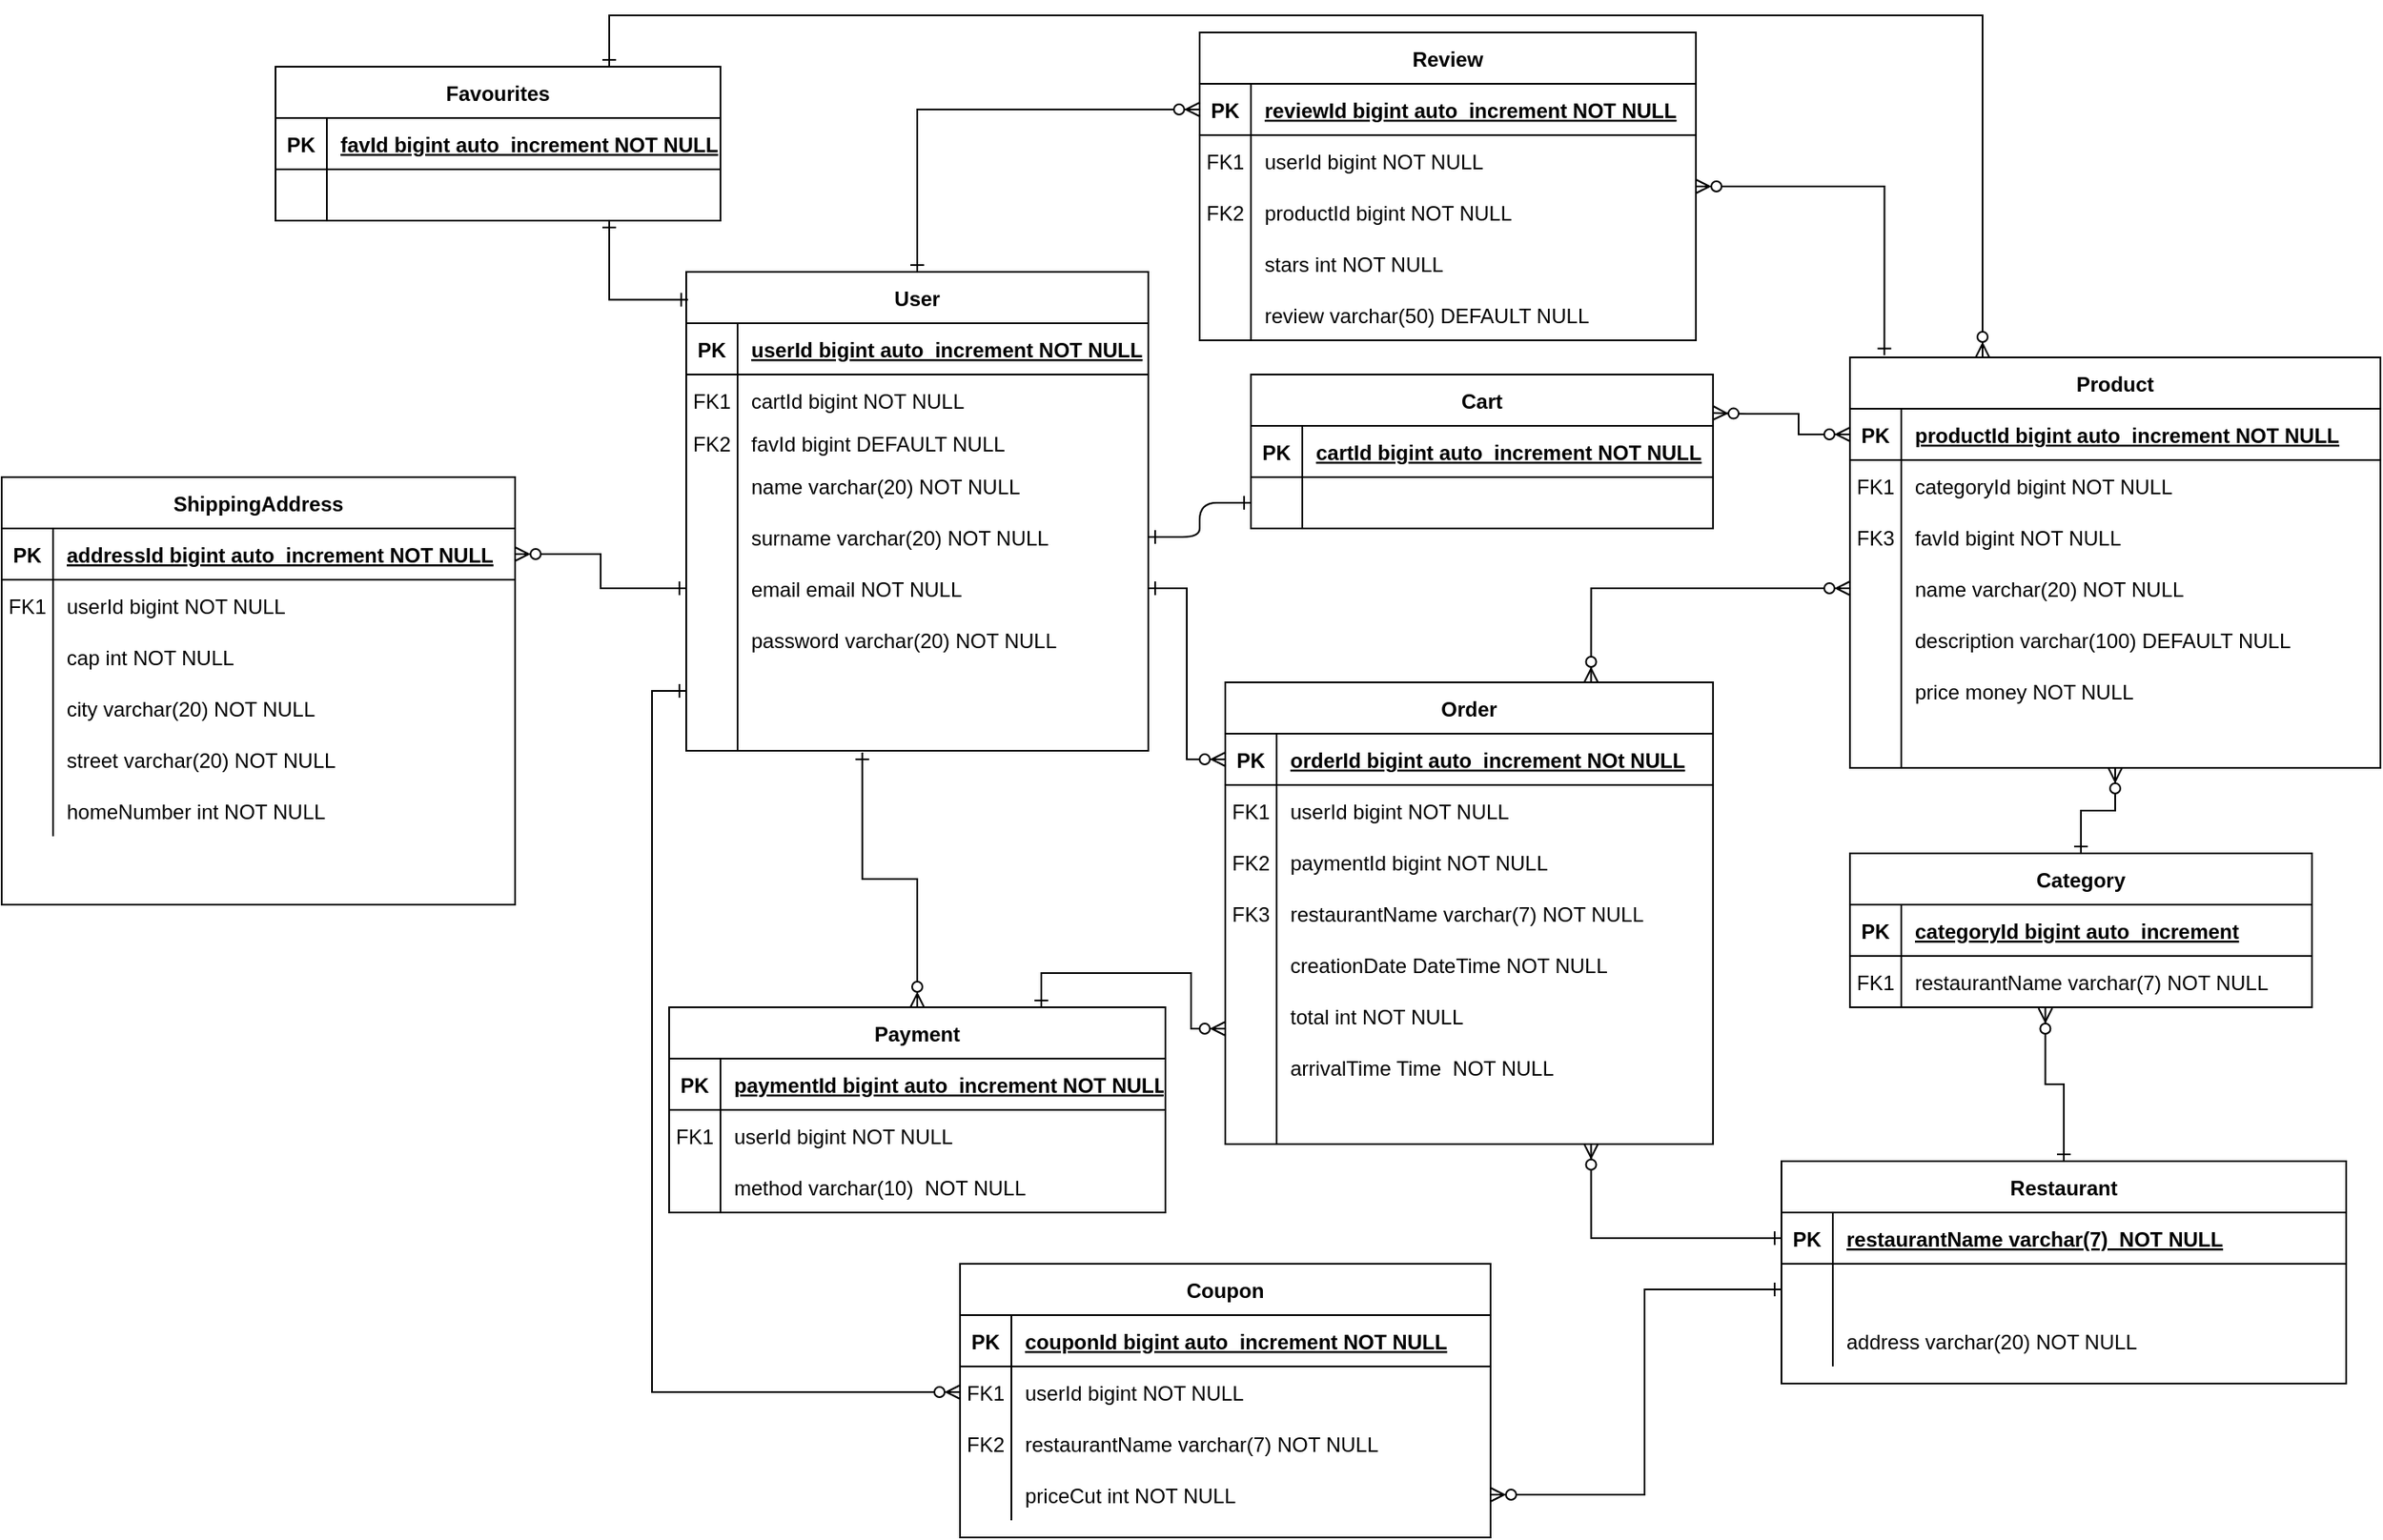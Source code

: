 <mxfile version="14.9.6" type="device"><diagram id="R2lEEEUBdFMjLlhIrx00" name="Page-1"><mxGraphModel dx="2272" dy="752" grid="1" gridSize="10" guides="1" tooltips="1" connect="1" arrows="1" fold="1" page="1" pageScale="1" pageWidth="850" pageHeight="1100" math="0" shadow="0" extFonts="Permanent Marker^https://fonts.googleapis.com/css?family=Permanent+Marker"><root><mxCell id="0"/><mxCell id="1" parent="0"/><mxCell id="C-vyLk0tnHw3VtMMgP7b-1" value="" style="edgeStyle=entityRelationEdgeStyle;endArrow=ERone;startArrow=ERone;endFill=0;startFill=0;entryX=1;entryY=0.5;entryDx=0;entryDy=0;exitX=0;exitY=0.5;exitDx=0;exitDy=0;" parent="1" source="C-vyLk0tnHw3VtMMgP7b-27" target="CeH41WI6BC9o4BVHSOyD-17" edge="1"><mxGeometry width="100" height="100" relative="1" as="geometry"><mxPoint x="340" y="720" as="sourcePoint"/><mxPoint x="440" y="620" as="targetPoint"/></mxGeometry></mxCell><mxCell id="C-vyLk0tnHw3VtMMgP7b-2" value="User" style="shape=table;startSize=30;container=1;collapsible=1;childLayout=tableLayout;fixedRows=1;rowLines=0;fontStyle=1;align=center;resizeLast=1;" parent="1" vertex="1"><mxGeometry x="110" y="260" width="270" height="280" as="geometry"/></mxCell><mxCell id="C-vyLk0tnHw3VtMMgP7b-3" value="" style="shape=partialRectangle;collapsible=0;dropTarget=0;pointerEvents=0;fillColor=none;points=[[0,0.5],[1,0.5]];portConstraint=eastwest;top=0;left=0;right=0;bottom=1;" parent="C-vyLk0tnHw3VtMMgP7b-2" vertex="1"><mxGeometry y="30" width="270" height="30" as="geometry"/></mxCell><mxCell id="C-vyLk0tnHw3VtMMgP7b-4" value="PK" style="shape=partialRectangle;overflow=hidden;connectable=0;fillColor=none;top=0;left=0;bottom=0;right=0;fontStyle=1;" parent="C-vyLk0tnHw3VtMMgP7b-3" vertex="1"><mxGeometry width="30" height="30" as="geometry"/></mxCell><mxCell id="C-vyLk0tnHw3VtMMgP7b-5" value="userId bigint auto_increment NOT NULL " style="shape=partialRectangle;overflow=hidden;connectable=0;fillColor=none;top=0;left=0;bottom=0;right=0;align=left;spacingLeft=6;fontStyle=5;" parent="C-vyLk0tnHw3VtMMgP7b-3" vertex="1"><mxGeometry x="30" width="240" height="30" as="geometry"/></mxCell><mxCell id="C-vyLk0tnHw3VtMMgP7b-9" value="" style="shape=partialRectangle;collapsible=0;dropTarget=0;pointerEvents=0;fillColor=none;points=[[0,0.5],[1,0.5]];portConstraint=eastwest;top=0;left=0;right=0;bottom=0;" parent="C-vyLk0tnHw3VtMMgP7b-2" vertex="1"><mxGeometry y="60" width="270" height="30" as="geometry"/></mxCell><mxCell id="C-vyLk0tnHw3VtMMgP7b-10" value="FK1" style="shape=partialRectangle;overflow=hidden;connectable=0;fillColor=none;top=0;left=0;bottom=0;right=0;" parent="C-vyLk0tnHw3VtMMgP7b-9" vertex="1"><mxGeometry width="30" height="30" as="geometry"/></mxCell><mxCell id="C-vyLk0tnHw3VtMMgP7b-11" value="cartId bigint NOT NULL" style="shape=partialRectangle;overflow=hidden;connectable=0;fillColor=none;top=0;left=0;bottom=0;right=0;align=left;spacingLeft=6;" parent="C-vyLk0tnHw3VtMMgP7b-9" vertex="1"><mxGeometry x="30" width="240" height="30" as="geometry"/></mxCell><mxCell id="CeH41WI6BC9o4BVHSOyD-11" value="" style="shape=partialRectangle;collapsible=0;dropTarget=0;pointerEvents=0;fillColor=none;points=[[0,0.5],[1,0.5]];portConstraint=eastwest;top=0;left=0;right=0;bottom=0;" parent="C-vyLk0tnHw3VtMMgP7b-2" vertex="1"><mxGeometry y="90" width="270" height="20" as="geometry"/></mxCell><mxCell id="CeH41WI6BC9o4BVHSOyD-12" value="FK2" style="shape=partialRectangle;overflow=hidden;connectable=0;fillColor=none;top=0;left=0;bottom=0;right=0;" parent="CeH41WI6BC9o4BVHSOyD-11" vertex="1"><mxGeometry width="30" height="20" as="geometry"/></mxCell><mxCell id="CeH41WI6BC9o4BVHSOyD-13" value="favId bigint DEFAULT NULL" style="shape=partialRectangle;overflow=hidden;connectable=0;fillColor=none;top=0;left=0;bottom=0;right=0;align=left;spacingLeft=6;" parent="CeH41WI6BC9o4BVHSOyD-11" vertex="1"><mxGeometry x="30" width="240" height="20" as="geometry"/></mxCell><mxCell id="CeH41WI6BC9o4BVHSOyD-14" value="" style="shape=partialRectangle;collapsible=0;dropTarget=0;pointerEvents=0;fillColor=none;points=[[0,0.5],[1,0.5]];portConstraint=eastwest;top=0;left=0;right=0;bottom=0;" parent="C-vyLk0tnHw3VtMMgP7b-2" vertex="1"><mxGeometry y="110" width="270" height="30" as="geometry"/></mxCell><mxCell id="CeH41WI6BC9o4BVHSOyD-15" value="" style="shape=partialRectangle;overflow=hidden;connectable=0;fillColor=none;top=0;left=0;bottom=0;right=0;" parent="CeH41WI6BC9o4BVHSOyD-14" vertex="1"><mxGeometry width="30" height="30" as="geometry"/></mxCell><mxCell id="CeH41WI6BC9o4BVHSOyD-16" value="name varchar(20) NOT NULL" style="shape=partialRectangle;overflow=hidden;connectable=0;fillColor=none;top=0;left=0;bottom=0;right=0;align=left;spacingLeft=6;" parent="CeH41WI6BC9o4BVHSOyD-14" vertex="1"><mxGeometry x="30" width="240" height="30" as="geometry"/></mxCell><mxCell id="CeH41WI6BC9o4BVHSOyD-17" value="" style="shape=partialRectangle;collapsible=0;dropTarget=0;pointerEvents=0;fillColor=none;points=[[0,0.5],[1,0.5]];portConstraint=eastwest;top=0;left=0;right=0;bottom=0;" parent="C-vyLk0tnHw3VtMMgP7b-2" vertex="1"><mxGeometry y="140" width="270" height="30" as="geometry"/></mxCell><mxCell id="CeH41WI6BC9o4BVHSOyD-18" value="" style="shape=partialRectangle;overflow=hidden;connectable=0;fillColor=none;top=0;left=0;bottom=0;right=0;" parent="CeH41WI6BC9o4BVHSOyD-17" vertex="1"><mxGeometry width="30" height="30" as="geometry"/></mxCell><mxCell id="CeH41WI6BC9o4BVHSOyD-19" value="surname varchar(20) NOT NULL" style="shape=partialRectangle;overflow=hidden;connectable=0;fillColor=none;top=0;left=0;bottom=0;right=0;align=left;spacingLeft=6;" parent="CeH41WI6BC9o4BVHSOyD-17" vertex="1"><mxGeometry x="30" width="240" height="30" as="geometry"/></mxCell><mxCell id="CeH41WI6BC9o4BVHSOyD-20" value="" style="shape=partialRectangle;collapsible=0;dropTarget=0;pointerEvents=0;fillColor=none;points=[[0,0.5],[1,0.5]];portConstraint=eastwest;top=0;left=0;right=0;bottom=0;" parent="C-vyLk0tnHw3VtMMgP7b-2" vertex="1"><mxGeometry y="170" width="270" height="30" as="geometry"/></mxCell><mxCell id="CeH41WI6BC9o4BVHSOyD-21" value="" style="shape=partialRectangle;overflow=hidden;connectable=0;fillColor=none;top=0;left=0;bottom=0;right=0;" parent="CeH41WI6BC9o4BVHSOyD-20" vertex="1"><mxGeometry width="30" height="30" as="geometry"/></mxCell><mxCell id="CeH41WI6BC9o4BVHSOyD-22" value="email email NOT NULL" style="shape=partialRectangle;overflow=hidden;connectable=0;fillColor=none;top=0;left=0;bottom=0;right=0;align=left;spacingLeft=6;" parent="CeH41WI6BC9o4BVHSOyD-20" vertex="1"><mxGeometry x="30" width="240" height="30" as="geometry"/></mxCell><mxCell id="CeH41WI6BC9o4BVHSOyD-23" value="" style="shape=partialRectangle;collapsible=0;dropTarget=0;pointerEvents=0;fillColor=none;points=[[0,0.5],[1,0.5]];portConstraint=eastwest;top=0;left=0;right=0;bottom=0;" parent="C-vyLk0tnHw3VtMMgP7b-2" vertex="1"><mxGeometry y="200" width="270" height="30" as="geometry"/></mxCell><mxCell id="CeH41WI6BC9o4BVHSOyD-24" value="" style="shape=partialRectangle;overflow=hidden;connectable=0;fillColor=none;top=0;left=0;bottom=0;right=0;" parent="CeH41WI6BC9o4BVHSOyD-23" vertex="1"><mxGeometry width="30" height="30" as="geometry"/></mxCell><mxCell id="CeH41WI6BC9o4BVHSOyD-25" value="password varchar(20) NOT NULL" style="shape=partialRectangle;overflow=hidden;connectable=0;fillColor=none;top=0;left=0;bottom=0;right=0;align=left;spacingLeft=6;" parent="CeH41WI6BC9o4BVHSOyD-23" vertex="1"><mxGeometry x="30" width="240" height="30" as="geometry"/></mxCell><mxCell id="C-vyLk0tnHw3VtMMgP7b-6" value="" style="shape=partialRectangle;collapsible=0;dropTarget=0;pointerEvents=0;fillColor=none;points=[[0,0.5],[1,0.5]];portConstraint=eastwest;top=0;left=0;right=0;bottom=0;" parent="C-vyLk0tnHw3VtMMgP7b-2" vertex="1"><mxGeometry y="230" width="270" height="30" as="geometry"/></mxCell><mxCell id="C-vyLk0tnHw3VtMMgP7b-7" value="" style="shape=partialRectangle;overflow=hidden;connectable=0;fillColor=none;top=0;left=0;bottom=0;right=0;" parent="C-vyLk0tnHw3VtMMgP7b-6" vertex="1"><mxGeometry width="30" height="30" as="geometry"/></mxCell><mxCell id="C-vyLk0tnHw3VtMMgP7b-8" value="" style="shape=partialRectangle;overflow=hidden;connectable=0;fillColor=none;top=0;left=0;bottom=0;right=0;align=left;spacingLeft=6;" parent="C-vyLk0tnHw3VtMMgP7b-6" vertex="1"><mxGeometry x="30" width="240" height="30" as="geometry"/></mxCell><mxCell id="CeH41WI6BC9o4BVHSOyD-8" value="" style="shape=partialRectangle;collapsible=0;dropTarget=0;pointerEvents=0;fillColor=none;points=[[0,0.5],[1,0.5]];portConstraint=eastwest;top=0;left=0;right=0;bottom=0;" parent="C-vyLk0tnHw3VtMMgP7b-2" vertex="1"><mxGeometry y="260" width="270" height="20" as="geometry"/></mxCell><mxCell id="CeH41WI6BC9o4BVHSOyD-9" value="" style="shape=partialRectangle;overflow=hidden;connectable=0;fillColor=none;top=0;left=0;bottom=0;right=0;" parent="CeH41WI6BC9o4BVHSOyD-8" vertex="1"><mxGeometry width="30" height="20" as="geometry"/></mxCell><mxCell id="CeH41WI6BC9o4BVHSOyD-10" value="" style="shape=partialRectangle;overflow=hidden;connectable=0;fillColor=none;top=0;left=0;bottom=0;right=0;align=left;spacingLeft=6;" parent="CeH41WI6BC9o4BVHSOyD-8" vertex="1"><mxGeometry x="30" width="240" height="20" as="geometry"/></mxCell><mxCell id="C-vyLk0tnHw3VtMMgP7b-23" value="Cart" style="shape=table;startSize=30;container=1;collapsible=1;childLayout=tableLayout;fixedRows=1;rowLines=0;fontStyle=1;align=center;resizeLast=1;" parent="1" vertex="1"><mxGeometry x="440" y="320" width="270" height="90" as="geometry"/></mxCell><mxCell id="C-vyLk0tnHw3VtMMgP7b-24" value="" style="shape=partialRectangle;collapsible=0;dropTarget=0;pointerEvents=0;fillColor=none;points=[[0,0.5],[1,0.5]];portConstraint=eastwest;top=0;left=0;right=0;bottom=1;" parent="C-vyLk0tnHw3VtMMgP7b-23" vertex="1"><mxGeometry y="30" width="270" height="30" as="geometry"/></mxCell><mxCell id="C-vyLk0tnHw3VtMMgP7b-25" value="PK" style="shape=partialRectangle;overflow=hidden;connectable=0;fillColor=none;top=0;left=0;bottom=0;right=0;fontStyle=1;" parent="C-vyLk0tnHw3VtMMgP7b-24" vertex="1"><mxGeometry width="30" height="30" as="geometry"/></mxCell><mxCell id="C-vyLk0tnHw3VtMMgP7b-26" value="cartId bigint auto_increment NOT NULL" style="shape=partialRectangle;overflow=hidden;connectable=0;fillColor=none;top=0;left=0;bottom=0;right=0;align=left;spacingLeft=6;fontStyle=5;" parent="C-vyLk0tnHw3VtMMgP7b-24" vertex="1"><mxGeometry x="30" width="240" height="30" as="geometry"/></mxCell><mxCell id="C-vyLk0tnHw3VtMMgP7b-27" value="" style="shape=partialRectangle;collapsible=0;dropTarget=0;pointerEvents=0;fillColor=none;points=[[0,0.5],[1,0.5]];portConstraint=eastwest;top=0;left=0;right=0;bottom=0;" parent="C-vyLk0tnHw3VtMMgP7b-23" vertex="1"><mxGeometry y="60" width="270" height="30" as="geometry"/></mxCell><mxCell id="C-vyLk0tnHw3VtMMgP7b-28" value="" style="shape=partialRectangle;overflow=hidden;connectable=0;fillColor=none;top=0;left=0;bottom=0;right=0;" parent="C-vyLk0tnHw3VtMMgP7b-27" vertex="1"><mxGeometry width="30" height="30" as="geometry"/></mxCell><mxCell id="C-vyLk0tnHw3VtMMgP7b-29" value="" style="shape=partialRectangle;overflow=hidden;connectable=0;fillColor=none;top=0;left=0;bottom=0;right=0;align=left;spacingLeft=6;" parent="C-vyLk0tnHw3VtMMgP7b-27" vertex="1"><mxGeometry x="30" width="240" height="30" as="geometry"/></mxCell><mxCell id="CeH41WI6BC9o4BVHSOyD-59" style="edgeStyle=orthogonalEdgeStyle;rounded=0;orthogonalLoop=1;jettySize=auto;html=1;exitX=0.5;exitY=0;exitDx=0;exitDy=0;startArrow=ERzeroToMany;startFill=1;endArrow=ERone;endFill=0;entryX=0.381;entryY=1.05;entryDx=0;entryDy=0;entryPerimeter=0;" parent="1" source="CeH41WI6BC9o4BVHSOyD-30" target="CeH41WI6BC9o4BVHSOyD-8" edge="1"><mxGeometry relative="1" as="geometry"><mxPoint x="220" y="560" as="targetPoint"/></mxGeometry></mxCell><mxCell id="CeH41WI6BC9o4BVHSOyD-30" value="Payment" style="shape=table;startSize=30;container=1;collapsible=1;childLayout=tableLayout;fixedRows=1;rowLines=0;fontStyle=1;align=center;resizeLast=1;" parent="1" vertex="1"><mxGeometry x="100" y="690" width="290" height="120" as="geometry"/></mxCell><mxCell id="CeH41WI6BC9o4BVHSOyD-31" value="" style="shape=partialRectangle;collapsible=0;dropTarget=0;pointerEvents=0;fillColor=none;top=0;left=0;bottom=1;right=0;points=[[0,0.5],[1,0.5]];portConstraint=eastwest;" parent="CeH41WI6BC9o4BVHSOyD-30" vertex="1"><mxGeometry y="30" width="290" height="30" as="geometry"/></mxCell><mxCell id="CeH41WI6BC9o4BVHSOyD-32" value="PK" style="shape=partialRectangle;connectable=0;fillColor=none;top=0;left=0;bottom=0;right=0;fontStyle=1;overflow=hidden;" parent="CeH41WI6BC9o4BVHSOyD-31" vertex="1"><mxGeometry width="30" height="30" as="geometry"/></mxCell><mxCell id="CeH41WI6BC9o4BVHSOyD-33" value="paymentId bigint auto_increment NOT NULL" style="shape=partialRectangle;connectable=0;fillColor=none;top=0;left=0;bottom=0;right=0;align=left;spacingLeft=6;fontStyle=5;overflow=hidden;" parent="CeH41WI6BC9o4BVHSOyD-31" vertex="1"><mxGeometry x="30" width="260" height="30" as="geometry"/></mxCell><mxCell id="w4jnXNcKCKi4b3w4N-5O-28" value="" style="shape=partialRectangle;collapsible=0;dropTarget=0;pointerEvents=0;fillColor=none;top=0;left=0;bottom=0;right=0;points=[[0,0.5],[1,0.5]];portConstraint=eastwest;" parent="CeH41WI6BC9o4BVHSOyD-30" vertex="1"><mxGeometry y="60" width="290" height="30" as="geometry"/></mxCell><mxCell id="w4jnXNcKCKi4b3w4N-5O-29" value="FK1" style="shape=partialRectangle;connectable=0;fillColor=none;top=0;left=0;bottom=0;right=0;editable=1;overflow=hidden;" parent="w4jnXNcKCKi4b3w4N-5O-28" vertex="1"><mxGeometry width="30" height="30" as="geometry"/></mxCell><mxCell id="w4jnXNcKCKi4b3w4N-5O-30" value="userId bigint NOT NULL" style="shape=partialRectangle;connectable=0;fillColor=none;top=0;left=0;bottom=0;right=0;align=left;spacingLeft=6;overflow=hidden;" parent="w4jnXNcKCKi4b3w4N-5O-28" vertex="1"><mxGeometry x="30" width="260" height="30" as="geometry"/></mxCell><mxCell id="CeH41WI6BC9o4BVHSOyD-34" value="" style="shape=partialRectangle;collapsible=0;dropTarget=0;pointerEvents=0;fillColor=none;top=0;left=0;bottom=0;right=0;points=[[0,0.5],[1,0.5]];portConstraint=eastwest;" parent="CeH41WI6BC9o4BVHSOyD-30" vertex="1"><mxGeometry y="90" width="290" height="30" as="geometry"/></mxCell><mxCell id="CeH41WI6BC9o4BVHSOyD-35" value="" style="shape=partialRectangle;connectable=0;fillColor=none;top=0;left=0;bottom=0;right=0;editable=1;overflow=hidden;" parent="CeH41WI6BC9o4BVHSOyD-34" vertex="1"><mxGeometry width="30" height="30" as="geometry"/></mxCell><mxCell id="CeH41WI6BC9o4BVHSOyD-36" value="method varchar(10)  NOT NULL" style="shape=partialRectangle;connectable=0;fillColor=none;top=0;left=0;bottom=0;right=0;align=left;spacingLeft=6;overflow=hidden;" parent="CeH41WI6BC9o4BVHSOyD-34" vertex="1"><mxGeometry x="30" width="260" height="30" as="geometry"/></mxCell><mxCell id="CeH41WI6BC9o4BVHSOyD-61" style="edgeStyle=orthogonalEdgeStyle;rounded=0;orthogonalLoop=1;jettySize=auto;html=1;exitX=0;exitY=0.75;exitDx=0;exitDy=0;entryX=0.75;entryY=0;entryDx=0;entryDy=0;startArrow=ERzeroToMany;startFill=1;endArrow=ERone;endFill=0;" parent="1" source="CeH41WI6BC9o4BVHSOyD-46" target="CeH41WI6BC9o4BVHSOyD-30" edge="1"><mxGeometry relative="1" as="geometry"/></mxCell><mxCell id="CeH41WI6BC9o4BVHSOyD-105" style="edgeStyle=orthogonalEdgeStyle;rounded=0;orthogonalLoop=1;jettySize=auto;html=1;exitX=0.75;exitY=1;exitDx=0;exitDy=0;entryX=0;entryY=0.5;entryDx=0;entryDy=0;startArrow=ERzeroToMany;startFill=1;endArrow=ERone;endFill=0;" parent="1" source="CeH41WI6BC9o4BVHSOyD-46" target="CeH41WI6BC9o4BVHSOyD-92" edge="1"><mxGeometry relative="1" as="geometry"><Array as="points"><mxPoint x="639" y="825"/></Array></mxGeometry></mxCell><mxCell id="CeH41WI6BC9o4BVHSOyD-46" value="Order" style="shape=table;startSize=30;container=1;collapsible=1;childLayout=tableLayout;fixedRows=1;rowLines=0;fontStyle=1;align=center;resizeLast=1;" parent="1" vertex="1"><mxGeometry x="425" y="500" width="285" height="270" as="geometry"/></mxCell><mxCell id="CeH41WI6BC9o4BVHSOyD-47" value="" style="shape=partialRectangle;collapsible=0;dropTarget=0;pointerEvents=0;fillColor=none;top=0;left=0;bottom=1;right=0;points=[[0,0.5],[1,0.5]];portConstraint=eastwest;" parent="CeH41WI6BC9o4BVHSOyD-46" vertex="1"><mxGeometry y="30" width="285" height="30" as="geometry"/></mxCell><mxCell id="CeH41WI6BC9o4BVHSOyD-48" value="PK" style="shape=partialRectangle;connectable=0;fillColor=none;top=0;left=0;bottom=0;right=0;fontStyle=1;overflow=hidden;" parent="CeH41WI6BC9o4BVHSOyD-47" vertex="1"><mxGeometry width="30" height="30" as="geometry"/></mxCell><mxCell id="CeH41WI6BC9o4BVHSOyD-49" value="orderId bigint auto_increment NOt NULL" style="shape=partialRectangle;connectable=0;fillColor=none;top=0;left=0;bottom=0;right=0;align=left;spacingLeft=6;fontStyle=5;overflow=hidden;" parent="CeH41WI6BC9o4BVHSOyD-47" vertex="1"><mxGeometry x="30" width="255" height="30" as="geometry"/></mxCell><mxCell id="CeH41WI6BC9o4BVHSOyD-50" value="" style="shape=partialRectangle;collapsible=0;dropTarget=0;pointerEvents=0;fillColor=none;top=0;left=0;bottom=0;right=0;points=[[0,0.5],[1,0.5]];portConstraint=eastwest;" parent="CeH41WI6BC9o4BVHSOyD-46" vertex="1"><mxGeometry y="60" width="285" height="30" as="geometry"/></mxCell><mxCell id="CeH41WI6BC9o4BVHSOyD-51" value="FK1" style="shape=partialRectangle;connectable=0;fillColor=none;top=0;left=0;bottom=0;right=0;editable=1;overflow=hidden;" parent="CeH41WI6BC9o4BVHSOyD-50" vertex="1"><mxGeometry width="30" height="30" as="geometry"/></mxCell><mxCell id="CeH41WI6BC9o4BVHSOyD-52" value="userId bigint NOT NULL" style="shape=partialRectangle;connectable=0;fillColor=none;top=0;left=0;bottom=0;right=0;align=left;spacingLeft=6;overflow=hidden;" parent="CeH41WI6BC9o4BVHSOyD-50" vertex="1"><mxGeometry x="30" width="255" height="30" as="geometry"/></mxCell><mxCell id="CeH41WI6BC9o4BVHSOyD-53" value="" style="shape=partialRectangle;collapsible=0;dropTarget=0;pointerEvents=0;fillColor=none;top=0;left=0;bottom=0;right=0;points=[[0,0.5],[1,0.5]];portConstraint=eastwest;" parent="CeH41WI6BC9o4BVHSOyD-46" vertex="1"><mxGeometry y="90" width="285" height="30" as="geometry"/></mxCell><mxCell id="CeH41WI6BC9o4BVHSOyD-54" value="FK2" style="shape=partialRectangle;connectable=0;fillColor=none;top=0;left=0;bottom=0;right=0;editable=1;overflow=hidden;" parent="CeH41WI6BC9o4BVHSOyD-53" vertex="1"><mxGeometry width="30" height="30" as="geometry"/></mxCell><mxCell id="CeH41WI6BC9o4BVHSOyD-55" value="paymentId bigint NOT NULL" style="shape=partialRectangle;connectable=0;fillColor=none;top=0;left=0;bottom=0;right=0;align=left;spacingLeft=6;overflow=hidden;" parent="CeH41WI6BC9o4BVHSOyD-53" vertex="1"><mxGeometry x="30" width="255" height="30" as="geometry"/></mxCell><mxCell id="CeH41WI6BC9o4BVHSOyD-56" value="" style="shape=partialRectangle;collapsible=0;dropTarget=0;pointerEvents=0;fillColor=none;top=0;left=0;bottom=0;right=0;points=[[0,0.5],[1,0.5]];portConstraint=eastwest;" parent="CeH41WI6BC9o4BVHSOyD-46" vertex="1"><mxGeometry y="120" width="285" height="30" as="geometry"/></mxCell><mxCell id="CeH41WI6BC9o4BVHSOyD-57" value="FK3" style="shape=partialRectangle;connectable=0;fillColor=none;top=0;left=0;bottom=0;right=0;editable=1;overflow=hidden;" parent="CeH41WI6BC9o4BVHSOyD-56" vertex="1"><mxGeometry width="30" height="30" as="geometry"/></mxCell><mxCell id="CeH41WI6BC9o4BVHSOyD-58" value="restaurantName varchar(7) NOT NULL" style="shape=partialRectangle;connectable=0;fillColor=none;top=0;left=0;bottom=0;right=0;align=left;spacingLeft=6;overflow=hidden;" parent="CeH41WI6BC9o4BVHSOyD-56" vertex="1"><mxGeometry x="30" width="255" height="30" as="geometry"/></mxCell><mxCell id="CeH41WI6BC9o4BVHSOyD-183" value="" style="shape=partialRectangle;collapsible=0;dropTarget=0;pointerEvents=0;fillColor=none;top=0;left=0;bottom=0;right=0;points=[[0,0.5],[1,0.5]];portConstraint=eastwest;" parent="CeH41WI6BC9o4BVHSOyD-46" vertex="1"><mxGeometry y="150" width="285" height="30" as="geometry"/></mxCell><mxCell id="CeH41WI6BC9o4BVHSOyD-184" value="" style="shape=partialRectangle;connectable=0;fillColor=none;top=0;left=0;bottom=0;right=0;editable=1;overflow=hidden;" parent="CeH41WI6BC9o4BVHSOyD-183" vertex="1"><mxGeometry width="30" height="30" as="geometry"/></mxCell><mxCell id="CeH41WI6BC9o4BVHSOyD-185" value="creationDate DateTime NOT NULL" style="shape=partialRectangle;connectable=0;fillColor=none;top=0;left=0;bottom=0;right=0;align=left;spacingLeft=6;overflow=hidden;" parent="CeH41WI6BC9o4BVHSOyD-183" vertex="1"><mxGeometry x="30" width="255" height="30" as="geometry"/></mxCell><mxCell id="CeH41WI6BC9o4BVHSOyD-186" value="" style="shape=partialRectangle;collapsible=0;dropTarget=0;pointerEvents=0;fillColor=none;top=0;left=0;bottom=0;right=0;points=[[0,0.5],[1,0.5]];portConstraint=eastwest;" parent="CeH41WI6BC9o4BVHSOyD-46" vertex="1"><mxGeometry y="180" width="285" height="30" as="geometry"/></mxCell><mxCell id="CeH41WI6BC9o4BVHSOyD-187" value="" style="shape=partialRectangle;connectable=0;fillColor=none;top=0;left=0;bottom=0;right=0;editable=1;overflow=hidden;" parent="CeH41WI6BC9o4BVHSOyD-186" vertex="1"><mxGeometry width="30" height="30" as="geometry"/></mxCell><mxCell id="CeH41WI6BC9o4BVHSOyD-188" value="total int NOT NULL" style="shape=partialRectangle;connectable=0;fillColor=none;top=0;left=0;bottom=0;right=0;align=left;spacingLeft=6;overflow=hidden;" parent="CeH41WI6BC9o4BVHSOyD-186" vertex="1"><mxGeometry x="30" width="255" height="30" as="geometry"/></mxCell><mxCell id="CeH41WI6BC9o4BVHSOyD-189" value="" style="shape=partialRectangle;collapsible=0;dropTarget=0;pointerEvents=0;fillColor=none;top=0;left=0;bottom=0;right=0;points=[[0,0.5],[1,0.5]];portConstraint=eastwest;" parent="CeH41WI6BC9o4BVHSOyD-46" vertex="1"><mxGeometry y="210" width="285" height="30" as="geometry"/></mxCell><mxCell id="CeH41WI6BC9o4BVHSOyD-190" value="" style="shape=partialRectangle;connectable=0;fillColor=none;top=0;left=0;bottom=0;right=0;editable=1;overflow=hidden;" parent="CeH41WI6BC9o4BVHSOyD-189" vertex="1"><mxGeometry width="30" height="30" as="geometry"/></mxCell><mxCell id="CeH41WI6BC9o4BVHSOyD-191" value="arrivalTime Time  NOT NULL" style="shape=partialRectangle;connectable=0;fillColor=none;top=0;left=0;bottom=0;right=0;align=left;spacingLeft=6;overflow=hidden;" parent="CeH41WI6BC9o4BVHSOyD-189" vertex="1"><mxGeometry x="30" width="255" height="30" as="geometry"/></mxCell><mxCell id="CeH41WI6BC9o4BVHSOyD-192" value="" style="shape=partialRectangle;collapsible=0;dropTarget=0;pointerEvents=0;fillColor=none;top=0;left=0;bottom=0;right=0;points=[[0,0.5],[1,0.5]];portConstraint=eastwest;" parent="CeH41WI6BC9o4BVHSOyD-46" vertex="1"><mxGeometry y="240" width="285" height="30" as="geometry"/></mxCell><mxCell id="CeH41WI6BC9o4BVHSOyD-193" value="" style="shape=partialRectangle;connectable=0;fillColor=none;top=0;left=0;bottom=0;right=0;editable=1;overflow=hidden;" parent="CeH41WI6BC9o4BVHSOyD-192" vertex="1"><mxGeometry width="30" height="30" as="geometry"/></mxCell><mxCell id="CeH41WI6BC9o4BVHSOyD-194" value="" style="shape=partialRectangle;connectable=0;fillColor=none;top=0;left=0;bottom=0;right=0;align=left;spacingLeft=6;overflow=hidden;" parent="CeH41WI6BC9o4BVHSOyD-192" vertex="1"><mxGeometry x="30" width="255" height="30" as="geometry"/></mxCell><mxCell id="CeH41WI6BC9o4BVHSOyD-60" style="edgeStyle=orthogonalEdgeStyle;rounded=0;orthogonalLoop=1;jettySize=auto;html=1;exitX=0;exitY=0.5;exitDx=0;exitDy=0;entryX=1;entryY=0.5;entryDx=0;entryDy=0;startArrow=ERzeroToMany;startFill=1;endArrow=ERone;endFill=0;" parent="1" source="CeH41WI6BC9o4BVHSOyD-47" target="CeH41WI6BC9o4BVHSOyD-20" edge="1"><mxGeometry relative="1" as="geometry"/></mxCell><mxCell id="CeH41WI6BC9o4BVHSOyD-90" style="edgeStyle=orthogonalEdgeStyle;rounded=0;orthogonalLoop=1;jettySize=auto;html=1;exitX=0.5;exitY=1;exitDx=0;exitDy=0;entryX=0.5;entryY=0;entryDx=0;entryDy=0;startArrow=ERzeroToMany;startFill=1;endArrow=ERone;endFill=0;" parent="1" source="CeH41WI6BC9o4BVHSOyD-62" target="CeH41WI6BC9o4BVHSOyD-77" edge="1"><mxGeometry relative="1" as="geometry"/></mxCell><mxCell id="CeH41WI6BC9o4BVHSOyD-62" value="Product" style="shape=table;startSize=30;container=1;collapsible=1;childLayout=tableLayout;fixedRows=1;rowLines=0;fontStyle=1;align=center;resizeLast=1;" parent="1" vertex="1"><mxGeometry x="790" y="310" width="310" height="240" as="geometry"/></mxCell><mxCell id="CeH41WI6BC9o4BVHSOyD-63" value="" style="shape=partialRectangle;collapsible=0;dropTarget=0;pointerEvents=0;fillColor=none;top=0;left=0;bottom=1;right=0;points=[[0,0.5],[1,0.5]];portConstraint=eastwest;" parent="CeH41WI6BC9o4BVHSOyD-62" vertex="1"><mxGeometry y="30" width="310" height="30" as="geometry"/></mxCell><mxCell id="CeH41WI6BC9o4BVHSOyD-64" value="PK" style="shape=partialRectangle;connectable=0;fillColor=none;top=0;left=0;bottom=0;right=0;fontStyle=1;overflow=hidden;" parent="CeH41WI6BC9o4BVHSOyD-63" vertex="1"><mxGeometry width="30" height="30" as="geometry"/></mxCell><mxCell id="CeH41WI6BC9o4BVHSOyD-65" value="productId bigint auto_increment NOT NULL" style="shape=partialRectangle;connectable=0;fillColor=none;top=0;left=0;bottom=0;right=0;align=left;spacingLeft=6;fontStyle=5;overflow=hidden;" parent="CeH41WI6BC9o4BVHSOyD-63" vertex="1"><mxGeometry x="30" width="280" height="30" as="geometry"/></mxCell><mxCell id="CeH41WI6BC9o4BVHSOyD-66" value="" style="shape=partialRectangle;collapsible=0;dropTarget=0;pointerEvents=0;fillColor=none;top=0;left=0;bottom=0;right=0;points=[[0,0.5],[1,0.5]];portConstraint=eastwest;" parent="CeH41WI6BC9o4BVHSOyD-62" vertex="1"><mxGeometry y="60" width="310" height="30" as="geometry"/></mxCell><mxCell id="CeH41WI6BC9o4BVHSOyD-67" value="FK1" style="shape=partialRectangle;connectable=0;fillColor=none;top=0;left=0;bottom=0;right=0;editable=1;overflow=hidden;" parent="CeH41WI6BC9o4BVHSOyD-66" vertex="1"><mxGeometry width="30" height="30" as="geometry"/></mxCell><mxCell id="CeH41WI6BC9o4BVHSOyD-68" value="categoryId bigint NOT NULL" style="shape=partialRectangle;connectable=0;fillColor=none;top=0;left=0;bottom=0;right=0;align=left;spacingLeft=6;overflow=hidden;" parent="CeH41WI6BC9o4BVHSOyD-66" vertex="1"><mxGeometry x="30" width="280" height="30" as="geometry"/></mxCell><mxCell id="w4jnXNcKCKi4b3w4N-5O-4" value="" style="shape=partialRectangle;collapsible=0;dropTarget=0;pointerEvents=0;fillColor=none;top=0;left=0;bottom=0;right=0;points=[[0,0.5],[1,0.5]];portConstraint=eastwest;" parent="CeH41WI6BC9o4BVHSOyD-62" vertex="1"><mxGeometry y="90" width="310" height="30" as="geometry"/></mxCell><mxCell id="w4jnXNcKCKi4b3w4N-5O-5" value="FK3" style="shape=partialRectangle;connectable=0;fillColor=none;top=0;left=0;bottom=0;right=0;editable=1;overflow=hidden;" parent="w4jnXNcKCKi4b3w4N-5O-4" vertex="1"><mxGeometry width="30" height="30" as="geometry"/></mxCell><mxCell id="w4jnXNcKCKi4b3w4N-5O-6" value="favId bigint NOT NULL" style="shape=partialRectangle;connectable=0;fillColor=none;top=0;left=0;bottom=0;right=0;align=left;spacingLeft=6;overflow=hidden;" parent="w4jnXNcKCKi4b3w4N-5O-4" vertex="1"><mxGeometry x="30" width="280" height="30" as="geometry"/></mxCell><mxCell id="CeH41WI6BC9o4BVHSOyD-69" value="" style="shape=partialRectangle;collapsible=0;dropTarget=0;pointerEvents=0;fillColor=none;top=0;left=0;bottom=0;right=0;points=[[0,0.5],[1,0.5]];portConstraint=eastwest;" parent="CeH41WI6BC9o4BVHSOyD-62" vertex="1"><mxGeometry y="120" width="310" height="30" as="geometry"/></mxCell><mxCell id="CeH41WI6BC9o4BVHSOyD-70" value="" style="shape=partialRectangle;connectable=0;fillColor=none;top=0;left=0;bottom=0;right=0;editable=1;overflow=hidden;" parent="CeH41WI6BC9o4BVHSOyD-69" vertex="1"><mxGeometry width="30" height="30" as="geometry"/></mxCell><mxCell id="CeH41WI6BC9o4BVHSOyD-71" value="name varchar(20) NOT NULL" style="shape=partialRectangle;connectable=0;fillColor=none;top=0;left=0;bottom=0;right=0;align=left;spacingLeft=6;overflow=hidden;" parent="CeH41WI6BC9o4BVHSOyD-69" vertex="1"><mxGeometry x="30" width="280" height="30" as="geometry"/></mxCell><mxCell id="CeH41WI6BC9o4BVHSOyD-72" value="" style="shape=partialRectangle;collapsible=0;dropTarget=0;pointerEvents=0;fillColor=none;top=0;left=0;bottom=0;right=0;points=[[0,0.5],[1,0.5]];portConstraint=eastwest;" parent="CeH41WI6BC9o4BVHSOyD-62" vertex="1"><mxGeometry y="150" width="310" height="30" as="geometry"/></mxCell><mxCell id="CeH41WI6BC9o4BVHSOyD-73" value="" style="shape=partialRectangle;connectable=0;fillColor=none;top=0;left=0;bottom=0;right=0;editable=1;overflow=hidden;" parent="CeH41WI6BC9o4BVHSOyD-72" vertex="1"><mxGeometry width="30" height="30" as="geometry"/></mxCell><mxCell id="CeH41WI6BC9o4BVHSOyD-74" value="description varchar(100) DEFAULT NULL" style="shape=partialRectangle;connectable=0;fillColor=none;top=0;left=0;bottom=0;right=0;align=left;spacingLeft=6;overflow=hidden;" parent="CeH41WI6BC9o4BVHSOyD-72" vertex="1"><mxGeometry x="30" width="280" height="30" as="geometry"/></mxCell><mxCell id="w4jnXNcKCKi4b3w4N-5O-7" value="" style="shape=partialRectangle;collapsible=0;dropTarget=0;pointerEvents=0;fillColor=none;top=0;left=0;bottom=0;right=0;points=[[0,0.5],[1,0.5]];portConstraint=eastwest;" parent="CeH41WI6BC9o4BVHSOyD-62" vertex="1"><mxGeometry y="180" width="310" height="30" as="geometry"/></mxCell><mxCell id="w4jnXNcKCKi4b3w4N-5O-8" value="" style="shape=partialRectangle;connectable=0;fillColor=none;top=0;left=0;bottom=0;right=0;editable=1;overflow=hidden;" parent="w4jnXNcKCKi4b3w4N-5O-7" vertex="1"><mxGeometry width="30" height="30" as="geometry"/></mxCell><mxCell id="w4jnXNcKCKi4b3w4N-5O-9" value="price money NOT NULL" style="shape=partialRectangle;connectable=0;fillColor=none;top=0;left=0;bottom=0;right=0;align=left;spacingLeft=6;overflow=hidden;" parent="w4jnXNcKCKi4b3w4N-5O-7" vertex="1"><mxGeometry x="30" width="280" height="30" as="geometry"/></mxCell><mxCell id="w4jnXNcKCKi4b3w4N-5O-1" value="" style="shape=partialRectangle;collapsible=0;dropTarget=0;pointerEvents=0;fillColor=none;top=0;left=0;bottom=0;right=0;points=[[0,0.5],[1,0.5]];portConstraint=eastwest;" parent="CeH41WI6BC9o4BVHSOyD-62" vertex="1"><mxGeometry y="210" width="310" height="30" as="geometry"/></mxCell><mxCell id="w4jnXNcKCKi4b3w4N-5O-2" value="" style="shape=partialRectangle;connectable=0;fillColor=none;top=0;left=0;bottom=0;right=0;editable=1;overflow=hidden;" parent="w4jnXNcKCKi4b3w4N-5O-1" vertex="1"><mxGeometry width="30" height="30" as="geometry"/></mxCell><mxCell id="w4jnXNcKCKi4b3w4N-5O-3" value="" style="shape=partialRectangle;connectable=0;fillColor=none;top=0;left=0;bottom=0;right=0;align=left;spacingLeft=6;overflow=hidden;" parent="w4jnXNcKCKi4b3w4N-5O-1" vertex="1"><mxGeometry x="30" width="280" height="30" as="geometry"/></mxCell><mxCell id="CeH41WI6BC9o4BVHSOyD-75" style="edgeStyle=orthogonalEdgeStyle;rounded=0;orthogonalLoop=1;jettySize=auto;html=1;exitX=0;exitY=0.5;exitDx=0;exitDy=0;entryX=1;entryY=0.25;entryDx=0;entryDy=0;startArrow=ERzeroToMany;startFill=1;endArrow=ERzeroToMany;endFill=1;" parent="1" source="CeH41WI6BC9o4BVHSOyD-63" target="C-vyLk0tnHw3VtMMgP7b-23" edge="1"><mxGeometry relative="1" as="geometry"><Array as="points"><mxPoint x="760" y="355"/><mxPoint x="760" y="343"/><mxPoint x="730" y="343"/></Array></mxGeometry></mxCell><mxCell id="CeH41WI6BC9o4BVHSOyD-76" style="edgeStyle=orthogonalEdgeStyle;rounded=0;orthogonalLoop=1;jettySize=auto;html=1;exitX=0;exitY=0.5;exitDx=0;exitDy=0;entryX=0.75;entryY=0;entryDx=0;entryDy=0;startArrow=ERzeroToMany;startFill=1;endArrow=ERzeroToMany;endFill=1;" parent="1" source="CeH41WI6BC9o4BVHSOyD-69" target="CeH41WI6BC9o4BVHSOyD-46" edge="1"><mxGeometry relative="1" as="geometry"/></mxCell><mxCell id="CeH41WI6BC9o4BVHSOyD-104" style="edgeStyle=orthogonalEdgeStyle;rounded=0;orthogonalLoop=1;jettySize=auto;html=1;exitX=0.423;exitY=1.017;exitDx=0;exitDy=0;startArrow=ERzeroToMany;startFill=1;endArrow=ERone;endFill=0;exitPerimeter=0;" parent="1" source="CeH41WI6BC9o4BVHSOyD-81" target="CeH41WI6BC9o4BVHSOyD-91" edge="1"><mxGeometry relative="1" as="geometry"><Array as="points"/></mxGeometry></mxCell><mxCell id="CeH41WI6BC9o4BVHSOyD-77" value="Category" style="shape=table;startSize=30;container=1;collapsible=1;childLayout=tableLayout;fixedRows=1;rowLines=0;fontStyle=1;align=center;resizeLast=1;" parent="1" vertex="1"><mxGeometry x="790" y="600" width="270" height="90" as="geometry"/></mxCell><mxCell id="CeH41WI6BC9o4BVHSOyD-78" value="" style="shape=partialRectangle;collapsible=0;dropTarget=0;pointerEvents=0;fillColor=none;top=0;left=0;bottom=1;right=0;points=[[0,0.5],[1,0.5]];portConstraint=eastwest;" parent="CeH41WI6BC9o4BVHSOyD-77" vertex="1"><mxGeometry y="30" width="270" height="30" as="geometry"/></mxCell><mxCell id="CeH41WI6BC9o4BVHSOyD-79" value="PK" style="shape=partialRectangle;connectable=0;fillColor=none;top=0;left=0;bottom=0;right=0;fontStyle=1;overflow=hidden;" parent="CeH41WI6BC9o4BVHSOyD-78" vertex="1"><mxGeometry width="30" height="30" as="geometry"/></mxCell><mxCell id="CeH41WI6BC9o4BVHSOyD-80" value="categoryId bigint auto_increment" style="shape=partialRectangle;connectable=0;fillColor=none;top=0;left=0;bottom=0;right=0;align=left;spacingLeft=6;fontStyle=5;overflow=hidden;" parent="CeH41WI6BC9o4BVHSOyD-78" vertex="1"><mxGeometry x="30" width="240" height="30" as="geometry"/></mxCell><mxCell id="CeH41WI6BC9o4BVHSOyD-81" value="" style="shape=partialRectangle;collapsible=0;dropTarget=0;pointerEvents=0;fillColor=none;top=0;left=0;bottom=0;right=0;points=[[0,0.5],[1,0.5]];portConstraint=eastwest;" parent="CeH41WI6BC9o4BVHSOyD-77" vertex="1"><mxGeometry y="60" width="270" height="30" as="geometry"/></mxCell><mxCell id="CeH41WI6BC9o4BVHSOyD-82" value="FK1" style="shape=partialRectangle;connectable=0;fillColor=none;top=0;left=0;bottom=0;right=0;editable=1;overflow=hidden;" parent="CeH41WI6BC9o4BVHSOyD-81" vertex="1"><mxGeometry width="30" height="30" as="geometry"/></mxCell><mxCell id="CeH41WI6BC9o4BVHSOyD-83" value="restaurantName varchar(7) NOT NULL" style="shape=partialRectangle;connectable=0;fillColor=none;top=0;left=0;bottom=0;right=0;align=left;spacingLeft=6;overflow=hidden;" parent="CeH41WI6BC9o4BVHSOyD-81" vertex="1"><mxGeometry x="30" width="240" height="30" as="geometry"/></mxCell><mxCell id="CeH41WI6BC9o4BVHSOyD-91" value="Restaurant" style="shape=table;startSize=30;container=1;collapsible=1;childLayout=tableLayout;fixedRows=1;rowLines=0;fontStyle=1;align=center;resizeLast=1;" parent="1" vertex="1"><mxGeometry x="750" y="780" width="330" height="130" as="geometry"/></mxCell><mxCell id="CeH41WI6BC9o4BVHSOyD-92" value="" style="shape=partialRectangle;collapsible=0;dropTarget=0;pointerEvents=0;fillColor=none;top=0;left=0;bottom=1;right=0;points=[[0,0.5],[1,0.5]];portConstraint=eastwest;" parent="CeH41WI6BC9o4BVHSOyD-91" vertex="1"><mxGeometry y="30" width="330" height="30" as="geometry"/></mxCell><mxCell id="CeH41WI6BC9o4BVHSOyD-93" value="PK" style="shape=partialRectangle;connectable=0;fillColor=none;top=0;left=0;bottom=0;right=0;fontStyle=1;overflow=hidden;" parent="CeH41WI6BC9o4BVHSOyD-92" vertex="1"><mxGeometry width="30" height="30" as="geometry"/></mxCell><mxCell id="CeH41WI6BC9o4BVHSOyD-94" value="restaurantName varchar(7)  NOT NULL" style="shape=partialRectangle;connectable=0;fillColor=none;top=0;left=0;bottom=0;right=0;align=left;spacingLeft=6;fontStyle=5;overflow=hidden;" parent="CeH41WI6BC9o4BVHSOyD-92" vertex="1"><mxGeometry x="30" width="300" height="30" as="geometry"/></mxCell><mxCell id="CeH41WI6BC9o4BVHSOyD-95" value="" style="shape=partialRectangle;collapsible=0;dropTarget=0;pointerEvents=0;fillColor=none;top=0;left=0;bottom=0;right=0;points=[[0,0.5],[1,0.5]];portConstraint=eastwest;" parent="CeH41WI6BC9o4BVHSOyD-91" vertex="1"><mxGeometry y="60" width="330" height="30" as="geometry"/></mxCell><mxCell id="CeH41WI6BC9o4BVHSOyD-96" value="" style="shape=partialRectangle;connectable=0;fillColor=none;top=0;left=0;bottom=0;right=0;editable=1;overflow=hidden;" parent="CeH41WI6BC9o4BVHSOyD-95" vertex="1"><mxGeometry width="30" height="30" as="geometry"/></mxCell><mxCell id="CeH41WI6BC9o4BVHSOyD-97" value="" style="shape=partialRectangle;connectable=0;fillColor=none;top=0;left=0;bottom=0;right=0;align=left;spacingLeft=6;overflow=hidden;" parent="CeH41WI6BC9o4BVHSOyD-95" vertex="1"><mxGeometry x="30" width="300" height="30" as="geometry"/></mxCell><mxCell id="CeH41WI6BC9o4BVHSOyD-98" value="" style="shape=partialRectangle;collapsible=0;dropTarget=0;pointerEvents=0;fillColor=none;top=0;left=0;bottom=0;right=0;points=[[0,0.5],[1,0.5]];portConstraint=eastwest;" parent="CeH41WI6BC9o4BVHSOyD-91" vertex="1"><mxGeometry y="90" width="330" height="30" as="geometry"/></mxCell><mxCell id="CeH41WI6BC9o4BVHSOyD-99" value="" style="shape=partialRectangle;connectable=0;fillColor=none;top=0;left=0;bottom=0;right=0;editable=1;overflow=hidden;" parent="CeH41WI6BC9o4BVHSOyD-98" vertex="1"><mxGeometry width="30" height="30" as="geometry"/></mxCell><mxCell id="CeH41WI6BC9o4BVHSOyD-100" value="address varchar(20) NOT NULL" style="shape=partialRectangle;connectable=0;fillColor=none;top=0;left=0;bottom=0;right=0;align=left;spacingLeft=6;overflow=hidden;" parent="CeH41WI6BC9o4BVHSOyD-98" vertex="1"><mxGeometry x="30" width="300" height="30" as="geometry"/></mxCell><mxCell id="CeH41WI6BC9o4BVHSOyD-106" value="Coupon" style="shape=table;startSize=30;container=1;collapsible=1;childLayout=tableLayout;fixedRows=1;rowLines=0;fontStyle=1;align=center;resizeLast=1;" parent="1" vertex="1"><mxGeometry x="270" y="840" width="310" height="160" as="geometry"/></mxCell><mxCell id="CeH41WI6BC9o4BVHSOyD-107" value="" style="shape=partialRectangle;collapsible=0;dropTarget=0;pointerEvents=0;fillColor=none;top=0;left=0;bottom=1;right=0;points=[[0,0.5],[1,0.5]];portConstraint=eastwest;" parent="CeH41WI6BC9o4BVHSOyD-106" vertex="1"><mxGeometry y="30" width="310" height="30" as="geometry"/></mxCell><mxCell id="CeH41WI6BC9o4BVHSOyD-108" value="PK" style="shape=partialRectangle;connectable=0;fillColor=none;top=0;left=0;bottom=0;right=0;fontStyle=1;overflow=hidden;" parent="CeH41WI6BC9o4BVHSOyD-107" vertex="1"><mxGeometry width="30" height="30" as="geometry"/></mxCell><mxCell id="CeH41WI6BC9o4BVHSOyD-109" value="couponId bigint auto_increment NOT NULL" style="shape=partialRectangle;connectable=0;fillColor=none;top=0;left=0;bottom=0;right=0;align=left;spacingLeft=6;fontStyle=5;overflow=hidden;" parent="CeH41WI6BC9o4BVHSOyD-107" vertex="1"><mxGeometry x="30" width="280" height="30" as="geometry"/></mxCell><mxCell id="CeH41WI6BC9o4BVHSOyD-110" value="" style="shape=partialRectangle;collapsible=0;dropTarget=0;pointerEvents=0;fillColor=none;top=0;left=0;bottom=0;right=0;points=[[0,0.5],[1,0.5]];portConstraint=eastwest;" parent="CeH41WI6BC9o4BVHSOyD-106" vertex="1"><mxGeometry y="60" width="310" height="30" as="geometry"/></mxCell><mxCell id="CeH41WI6BC9o4BVHSOyD-111" value="FK1" style="shape=partialRectangle;connectable=0;fillColor=none;top=0;left=0;bottom=0;right=0;editable=1;overflow=hidden;" parent="CeH41WI6BC9o4BVHSOyD-110" vertex="1"><mxGeometry width="30" height="30" as="geometry"/></mxCell><mxCell id="CeH41WI6BC9o4BVHSOyD-112" value="userId bigint NOT NULL" style="shape=partialRectangle;connectable=0;fillColor=none;top=0;left=0;bottom=0;right=0;align=left;spacingLeft=6;overflow=hidden;" parent="CeH41WI6BC9o4BVHSOyD-110" vertex="1"><mxGeometry x="30" width="280" height="30" as="geometry"/></mxCell><mxCell id="CeH41WI6BC9o4BVHSOyD-120" value="" style="shape=partialRectangle;collapsible=0;dropTarget=0;pointerEvents=0;fillColor=none;top=0;left=0;bottom=0;right=0;points=[[0,0.5],[1,0.5]];portConstraint=eastwest;" parent="CeH41WI6BC9o4BVHSOyD-106" vertex="1"><mxGeometry y="90" width="310" height="30" as="geometry"/></mxCell><mxCell id="CeH41WI6BC9o4BVHSOyD-121" value="FK2" style="shape=partialRectangle;connectable=0;fillColor=none;top=0;left=0;bottom=0;right=0;editable=1;overflow=hidden;" parent="CeH41WI6BC9o4BVHSOyD-120" vertex="1"><mxGeometry width="30" height="30" as="geometry"/></mxCell><mxCell id="CeH41WI6BC9o4BVHSOyD-122" value="restaurantName varchar(7) NOT NULL" style="shape=partialRectangle;connectable=0;fillColor=none;top=0;left=0;bottom=0;right=0;align=left;spacingLeft=6;overflow=hidden;" parent="CeH41WI6BC9o4BVHSOyD-120" vertex="1"><mxGeometry x="30" width="280" height="30" as="geometry"/></mxCell><mxCell id="CeH41WI6BC9o4BVHSOyD-113" value="" style="shape=partialRectangle;collapsible=0;dropTarget=0;pointerEvents=0;fillColor=none;top=0;left=0;bottom=0;right=0;points=[[0,0.5],[1,0.5]];portConstraint=eastwest;" parent="CeH41WI6BC9o4BVHSOyD-106" vertex="1"><mxGeometry y="120" width="310" height="30" as="geometry"/></mxCell><mxCell id="CeH41WI6BC9o4BVHSOyD-114" value="" style="shape=partialRectangle;connectable=0;fillColor=none;top=0;left=0;bottom=0;right=0;editable=1;overflow=hidden;" parent="CeH41WI6BC9o4BVHSOyD-113" vertex="1"><mxGeometry width="30" height="30" as="geometry"/></mxCell><mxCell id="CeH41WI6BC9o4BVHSOyD-115" value="priceCut int NOT NULL" style="shape=partialRectangle;connectable=0;fillColor=none;top=0;left=0;bottom=0;right=0;align=left;spacingLeft=6;overflow=hidden;" parent="CeH41WI6BC9o4BVHSOyD-113" vertex="1"><mxGeometry x="30" width="280" height="30" as="geometry"/></mxCell><mxCell id="CeH41WI6BC9o4BVHSOyD-119" style="edgeStyle=orthogonalEdgeStyle;rounded=0;orthogonalLoop=1;jettySize=auto;html=1;entryX=1;entryY=0.5;entryDx=0;entryDy=0;startArrow=ERone;startFill=0;endArrow=ERzeroToMany;endFill=1;" parent="1" target="CeH41WI6BC9o4BVHSOyD-113" edge="1"><mxGeometry relative="1" as="geometry"><Array as="points"><mxPoint x="670" y="855"/><mxPoint x="670" y="975"/></Array><mxPoint x="750" y="855" as="sourcePoint"/></mxGeometry></mxCell><mxCell id="CeH41WI6BC9o4BVHSOyD-123" style="edgeStyle=orthogonalEdgeStyle;rounded=0;orthogonalLoop=1;jettySize=auto;html=1;entryX=0;entryY=0.5;entryDx=0;entryDy=0;startArrow=ERone;startFill=0;endArrow=ERzeroToMany;endFill=1;exitX=0;exitY=0.5;exitDx=0;exitDy=0;" parent="1" source="C-vyLk0tnHw3VtMMgP7b-6" target="CeH41WI6BC9o4BVHSOyD-110" edge="1"><mxGeometry relative="1" as="geometry"><mxPoint x="130" y="580" as="sourcePoint"/></mxGeometry></mxCell><mxCell id="CeH41WI6BC9o4BVHSOyD-124" value="ShippingAddress" style="shape=table;startSize=30;container=1;collapsible=1;childLayout=tableLayout;fixedRows=1;rowLines=0;fontStyle=1;align=center;resizeLast=1;" parent="1" vertex="1"><mxGeometry x="-290" y="380" width="300" height="250" as="geometry"/></mxCell><mxCell id="CeH41WI6BC9o4BVHSOyD-125" value="" style="shape=partialRectangle;collapsible=0;dropTarget=0;pointerEvents=0;fillColor=none;top=0;left=0;bottom=1;right=0;points=[[0,0.5],[1,0.5]];portConstraint=eastwest;" parent="CeH41WI6BC9o4BVHSOyD-124" vertex="1"><mxGeometry y="30" width="300" height="30" as="geometry"/></mxCell><mxCell id="CeH41WI6BC9o4BVHSOyD-126" value="PK" style="shape=partialRectangle;connectable=0;fillColor=none;top=0;left=0;bottom=0;right=0;fontStyle=1;overflow=hidden;" parent="CeH41WI6BC9o4BVHSOyD-125" vertex="1"><mxGeometry width="30" height="30" as="geometry"/></mxCell><mxCell id="CeH41WI6BC9o4BVHSOyD-127" value="addressId bigint auto_increment NOT NULL" style="shape=partialRectangle;connectable=0;fillColor=none;top=0;left=0;bottom=0;right=0;align=left;spacingLeft=6;fontStyle=5;overflow=hidden;" parent="CeH41WI6BC9o4BVHSOyD-125" vertex="1"><mxGeometry x="30" width="270" height="30" as="geometry"/></mxCell><mxCell id="w4jnXNcKCKi4b3w4N-5O-16" value="" style="shape=partialRectangle;collapsible=0;dropTarget=0;pointerEvents=0;fillColor=none;top=0;left=0;bottom=0;right=0;points=[[0,0.5],[1,0.5]];portConstraint=eastwest;" parent="CeH41WI6BC9o4BVHSOyD-124" vertex="1"><mxGeometry y="60" width="300" height="30" as="geometry"/></mxCell><mxCell id="w4jnXNcKCKi4b3w4N-5O-17" value="FK1" style="shape=partialRectangle;connectable=0;fillColor=none;top=0;left=0;bottom=0;right=0;editable=1;overflow=hidden;" parent="w4jnXNcKCKi4b3w4N-5O-16" vertex="1"><mxGeometry width="30" height="30" as="geometry"/></mxCell><mxCell id="w4jnXNcKCKi4b3w4N-5O-18" value="userId bigint NOT NULL" style="shape=partialRectangle;connectable=0;fillColor=none;top=0;left=0;bottom=0;right=0;align=left;spacingLeft=6;overflow=hidden;" parent="w4jnXNcKCKi4b3w4N-5O-16" vertex="1"><mxGeometry x="30" width="270" height="30" as="geometry"/></mxCell><mxCell id="CeH41WI6BC9o4BVHSOyD-128" value="" style="shape=partialRectangle;collapsible=0;dropTarget=0;pointerEvents=0;fillColor=none;top=0;left=0;bottom=0;right=0;points=[[0,0.5],[1,0.5]];portConstraint=eastwest;" parent="CeH41WI6BC9o4BVHSOyD-124" vertex="1"><mxGeometry y="90" width="300" height="30" as="geometry"/></mxCell><mxCell id="CeH41WI6BC9o4BVHSOyD-129" value="" style="shape=partialRectangle;connectable=0;fillColor=none;top=0;left=0;bottom=0;right=0;editable=1;overflow=hidden;" parent="CeH41WI6BC9o4BVHSOyD-128" vertex="1"><mxGeometry width="30" height="30" as="geometry"/></mxCell><mxCell id="CeH41WI6BC9o4BVHSOyD-130" value="cap int NOT NULL" style="shape=partialRectangle;connectable=0;fillColor=none;top=0;left=0;bottom=0;right=0;align=left;spacingLeft=6;overflow=hidden;" parent="CeH41WI6BC9o4BVHSOyD-128" vertex="1"><mxGeometry x="30" width="270" height="30" as="geometry"/></mxCell><mxCell id="CeH41WI6BC9o4BVHSOyD-131" value="" style="shape=partialRectangle;collapsible=0;dropTarget=0;pointerEvents=0;fillColor=none;top=0;left=0;bottom=0;right=0;points=[[0,0.5],[1,0.5]];portConstraint=eastwest;" parent="CeH41WI6BC9o4BVHSOyD-124" vertex="1"><mxGeometry y="120" width="300" height="30" as="geometry"/></mxCell><mxCell id="CeH41WI6BC9o4BVHSOyD-132" value="" style="shape=partialRectangle;connectable=0;fillColor=none;top=0;left=0;bottom=0;right=0;editable=1;overflow=hidden;" parent="CeH41WI6BC9o4BVHSOyD-131" vertex="1"><mxGeometry width="30" height="30" as="geometry"/></mxCell><mxCell id="CeH41WI6BC9o4BVHSOyD-133" value="city varchar(20) NOT NULL" style="shape=partialRectangle;connectable=0;fillColor=none;top=0;left=0;bottom=0;right=0;align=left;spacingLeft=6;overflow=hidden;" parent="CeH41WI6BC9o4BVHSOyD-131" vertex="1"><mxGeometry x="30" width="270" height="30" as="geometry"/></mxCell><mxCell id="w4jnXNcKCKi4b3w4N-5O-10" value="" style="shape=partialRectangle;collapsible=0;dropTarget=0;pointerEvents=0;fillColor=none;top=0;left=0;bottom=0;right=0;points=[[0,0.5],[1,0.5]];portConstraint=eastwest;" parent="CeH41WI6BC9o4BVHSOyD-124" vertex="1"><mxGeometry y="150" width="300" height="30" as="geometry"/></mxCell><mxCell id="w4jnXNcKCKi4b3w4N-5O-11" value="" style="shape=partialRectangle;connectable=0;fillColor=none;top=0;left=0;bottom=0;right=0;editable=1;overflow=hidden;" parent="w4jnXNcKCKi4b3w4N-5O-10" vertex="1"><mxGeometry width="30" height="30" as="geometry"/></mxCell><mxCell id="w4jnXNcKCKi4b3w4N-5O-12" value="street varchar(20) NOT NULL" style="shape=partialRectangle;connectable=0;fillColor=none;top=0;left=0;bottom=0;right=0;align=left;spacingLeft=6;overflow=hidden;" parent="w4jnXNcKCKi4b3w4N-5O-10" vertex="1"><mxGeometry x="30" width="270" height="30" as="geometry"/></mxCell><mxCell id="w4jnXNcKCKi4b3w4N-5O-13" value="" style="shape=partialRectangle;collapsible=0;dropTarget=0;pointerEvents=0;fillColor=none;top=0;left=0;bottom=0;right=0;points=[[0,0.5],[1,0.5]];portConstraint=eastwest;" parent="CeH41WI6BC9o4BVHSOyD-124" vertex="1"><mxGeometry y="180" width="300" height="30" as="geometry"/></mxCell><mxCell id="w4jnXNcKCKi4b3w4N-5O-14" value="" style="shape=partialRectangle;connectable=0;fillColor=none;top=0;left=0;bottom=0;right=0;editable=1;overflow=hidden;" parent="w4jnXNcKCKi4b3w4N-5O-13" vertex="1"><mxGeometry width="30" height="30" as="geometry"/></mxCell><mxCell id="w4jnXNcKCKi4b3w4N-5O-15" value="homeNumber int NOT NULL" style="shape=partialRectangle;connectable=0;fillColor=none;top=0;left=0;bottom=0;right=0;align=left;spacingLeft=6;overflow=hidden;" parent="w4jnXNcKCKi4b3w4N-5O-13" vertex="1"><mxGeometry x="30" width="270" height="30" as="geometry"/></mxCell><mxCell id="CeH41WI6BC9o4BVHSOyD-139" style="edgeStyle=orthogonalEdgeStyle;rounded=0;orthogonalLoop=1;jettySize=auto;html=1;exitX=0;exitY=0.5;exitDx=0;exitDy=0;entryX=1;entryY=0.5;entryDx=0;entryDy=0;startArrow=ERone;startFill=0;endArrow=ERzeroToMany;endFill=1;" parent="1" source="CeH41WI6BC9o4BVHSOyD-20" target="CeH41WI6BC9o4BVHSOyD-125" edge="1"><mxGeometry relative="1" as="geometry"/></mxCell><mxCell id="CeH41WI6BC9o4BVHSOyD-168" style="edgeStyle=orthogonalEdgeStyle;rounded=0;orthogonalLoop=1;jettySize=auto;html=1;exitX=0.75;exitY=1;exitDx=0;exitDy=0;entryX=0.004;entryY=0.058;entryDx=0;entryDy=0;entryPerimeter=0;startArrow=ERone;startFill=0;endArrow=ERone;endFill=0;" parent="1" source="CeH41WI6BC9o4BVHSOyD-154" target="C-vyLk0tnHw3VtMMgP7b-2" edge="1"><mxGeometry relative="1" as="geometry"><Array as="points"><mxPoint x="65" y="276"/></Array></mxGeometry></mxCell><mxCell id="CeH41WI6BC9o4BVHSOyD-169" style="edgeStyle=orthogonalEdgeStyle;rounded=0;orthogonalLoop=1;jettySize=auto;html=1;exitX=0.75;exitY=0;exitDx=0;exitDy=0;entryX=0.25;entryY=0;entryDx=0;entryDy=0;startArrow=ERone;startFill=0;endArrow=ERzeroToMany;endFill=1;" parent="1" source="CeH41WI6BC9o4BVHSOyD-154" target="CeH41WI6BC9o4BVHSOyD-62" edge="1"><mxGeometry relative="1" as="geometry"><Array as="points"><mxPoint x="65" y="110"/><mxPoint x="868" y="110"/></Array></mxGeometry></mxCell><mxCell id="CeH41WI6BC9o4BVHSOyD-154" value="Favourites" style="shape=table;startSize=30;container=1;collapsible=1;childLayout=tableLayout;fixedRows=1;rowLines=0;fontStyle=1;align=center;resizeLast=1;" parent="1" vertex="1"><mxGeometry x="-130" y="140" width="260" height="90" as="geometry"/></mxCell><mxCell id="CeH41WI6BC9o4BVHSOyD-155" value="" style="shape=partialRectangle;collapsible=0;dropTarget=0;pointerEvents=0;fillColor=none;top=0;left=0;bottom=1;right=0;points=[[0,0.5],[1,0.5]];portConstraint=eastwest;" parent="CeH41WI6BC9o4BVHSOyD-154" vertex="1"><mxGeometry y="30" width="260" height="30" as="geometry"/></mxCell><mxCell id="CeH41WI6BC9o4BVHSOyD-156" value="PK" style="shape=partialRectangle;connectable=0;fillColor=none;top=0;left=0;bottom=0;right=0;fontStyle=1;overflow=hidden;" parent="CeH41WI6BC9o4BVHSOyD-155" vertex="1"><mxGeometry width="30" height="30" as="geometry"/></mxCell><mxCell id="CeH41WI6BC9o4BVHSOyD-157" value="favId bigint auto_increment NOT NULL" style="shape=partialRectangle;connectable=0;fillColor=none;top=0;left=0;bottom=0;right=0;align=left;spacingLeft=6;fontStyle=5;overflow=hidden;" parent="CeH41WI6BC9o4BVHSOyD-155" vertex="1"><mxGeometry x="30" width="230" height="30" as="geometry"/></mxCell><mxCell id="CeH41WI6BC9o4BVHSOyD-158" value="" style="shape=partialRectangle;collapsible=0;dropTarget=0;pointerEvents=0;fillColor=none;top=0;left=0;bottom=0;right=0;points=[[0,0.5],[1,0.5]];portConstraint=eastwest;" parent="CeH41WI6BC9o4BVHSOyD-154" vertex="1"><mxGeometry y="60" width="260" height="30" as="geometry"/></mxCell><mxCell id="CeH41WI6BC9o4BVHSOyD-159" value="" style="shape=partialRectangle;connectable=0;fillColor=none;top=0;left=0;bottom=0;right=0;editable=1;overflow=hidden;" parent="CeH41WI6BC9o4BVHSOyD-158" vertex="1"><mxGeometry width="30" height="30" as="geometry"/></mxCell><mxCell id="CeH41WI6BC9o4BVHSOyD-160" value="" style="shape=partialRectangle;connectable=0;fillColor=none;top=0;left=0;bottom=0;right=0;align=left;spacingLeft=6;overflow=hidden;" parent="CeH41WI6BC9o4BVHSOyD-158" vertex="1"><mxGeometry x="30" width="230" height="30" as="geometry"/></mxCell><mxCell id="w4jnXNcKCKi4b3w4N-5O-27" style="edgeStyle=orthogonalEdgeStyle;rounded=0;orthogonalLoop=1;jettySize=auto;html=1;exitX=1;exitY=0.5;exitDx=0;exitDy=0;entryX=0.065;entryY=-0.005;entryDx=0;entryDy=0;entryPerimeter=0;startArrow=ERzeroToMany;startFill=1;endArrow=ERone;endFill=0;" parent="1" source="w4jnXNcKCKi4b3w4N-5O-19" target="CeH41WI6BC9o4BVHSOyD-62" edge="1"><mxGeometry relative="1" as="geometry"/></mxCell><mxCell id="w4jnXNcKCKi4b3w4N-5O-19" value="Review" style="shape=table;startSize=30;container=1;collapsible=1;childLayout=tableLayout;fixedRows=1;rowLines=0;fontStyle=1;align=center;resizeLast=1;" parent="1" vertex="1"><mxGeometry x="410" y="120" width="290" height="180" as="geometry"/></mxCell><mxCell id="w4jnXNcKCKi4b3w4N-5O-20" value="" style="shape=partialRectangle;collapsible=0;dropTarget=0;pointerEvents=0;fillColor=none;points=[[0,0.5],[1,0.5]];portConstraint=eastwest;top=0;left=0;right=0;bottom=1;" parent="w4jnXNcKCKi4b3w4N-5O-19" vertex="1"><mxGeometry y="30" width="290" height="30" as="geometry"/></mxCell><mxCell id="w4jnXNcKCKi4b3w4N-5O-21" value="PK" style="shape=partialRectangle;overflow=hidden;connectable=0;fillColor=none;top=0;left=0;bottom=0;right=0;fontStyle=1;" parent="w4jnXNcKCKi4b3w4N-5O-20" vertex="1"><mxGeometry width="30" height="30" as="geometry"/></mxCell><mxCell id="w4jnXNcKCKi4b3w4N-5O-22" value="reviewId bigint auto_increment NOT NULL" style="shape=partialRectangle;overflow=hidden;connectable=0;fillColor=none;top=0;left=0;bottom=0;right=0;align=left;spacingLeft=6;fontStyle=5;" parent="w4jnXNcKCKi4b3w4N-5O-20" vertex="1"><mxGeometry x="30" width="260" height="30" as="geometry"/></mxCell><mxCell id="w4jnXNcKCKi4b3w4N-5O-23" value="" style="shape=partialRectangle;collapsible=0;dropTarget=0;pointerEvents=0;fillColor=none;points=[[0,0.5],[1,0.5]];portConstraint=eastwest;top=0;left=0;right=0;bottom=0;" parent="w4jnXNcKCKi4b3w4N-5O-19" vertex="1"><mxGeometry y="60" width="290" height="30" as="geometry"/></mxCell><mxCell id="w4jnXNcKCKi4b3w4N-5O-24" value="FK1" style="shape=partialRectangle;overflow=hidden;connectable=0;fillColor=none;top=0;left=0;bottom=0;right=0;" parent="w4jnXNcKCKi4b3w4N-5O-23" vertex="1"><mxGeometry width="30" height="30" as="geometry"/></mxCell><mxCell id="w4jnXNcKCKi4b3w4N-5O-25" value="userId bigint NOT NULL" style="shape=partialRectangle;overflow=hidden;connectable=0;fillColor=none;top=0;left=0;bottom=0;right=0;align=left;spacingLeft=6;" parent="w4jnXNcKCKi4b3w4N-5O-23" vertex="1"><mxGeometry x="30" width="260" height="30" as="geometry"/></mxCell><mxCell id="w4jnXNcKCKi4b3w4N-5O-37" value="" style="shape=partialRectangle;collapsible=0;dropTarget=0;pointerEvents=0;fillColor=none;points=[[0,0.5],[1,0.5]];portConstraint=eastwest;top=0;left=0;right=0;bottom=0;" parent="w4jnXNcKCKi4b3w4N-5O-19" vertex="1"><mxGeometry y="90" width="290" height="30" as="geometry"/></mxCell><mxCell id="w4jnXNcKCKi4b3w4N-5O-38" value="FK2" style="shape=partialRectangle;overflow=hidden;connectable=0;fillColor=none;top=0;left=0;bottom=0;right=0;" parent="w4jnXNcKCKi4b3w4N-5O-37" vertex="1"><mxGeometry width="30" height="30" as="geometry"/></mxCell><mxCell id="w4jnXNcKCKi4b3w4N-5O-39" value="productId bigint NOT NULL" style="shape=partialRectangle;overflow=hidden;connectable=0;fillColor=none;top=0;left=0;bottom=0;right=0;align=left;spacingLeft=6;" parent="w4jnXNcKCKi4b3w4N-5O-37" vertex="1"><mxGeometry x="30" width="260" height="30" as="geometry"/></mxCell><mxCell id="w4jnXNcKCKi4b3w4N-5O-34" value="" style="shape=partialRectangle;collapsible=0;dropTarget=0;pointerEvents=0;fillColor=none;points=[[0,0.5],[1,0.5]];portConstraint=eastwest;top=0;left=0;right=0;bottom=0;" parent="w4jnXNcKCKi4b3w4N-5O-19" vertex="1"><mxGeometry y="120" width="290" height="30" as="geometry"/></mxCell><mxCell id="w4jnXNcKCKi4b3w4N-5O-35" value="" style="shape=partialRectangle;overflow=hidden;connectable=0;fillColor=none;top=0;left=0;bottom=0;right=0;" parent="w4jnXNcKCKi4b3w4N-5O-34" vertex="1"><mxGeometry width="30" height="30" as="geometry"/></mxCell><mxCell id="w4jnXNcKCKi4b3w4N-5O-36" value="stars int NOT NULL" style="shape=partialRectangle;overflow=hidden;connectable=0;fillColor=none;top=0;left=0;bottom=0;right=0;align=left;spacingLeft=6;" parent="w4jnXNcKCKi4b3w4N-5O-34" vertex="1"><mxGeometry x="30" width="260" height="30" as="geometry"/></mxCell><mxCell id="HO0v7msqLn5MF3XQzb9--1" value="" style="shape=partialRectangle;collapsible=0;dropTarget=0;pointerEvents=0;fillColor=none;points=[[0,0.5],[1,0.5]];portConstraint=eastwest;top=0;left=0;right=0;bottom=0;" parent="w4jnXNcKCKi4b3w4N-5O-19" vertex="1"><mxGeometry y="150" width="290" height="30" as="geometry"/></mxCell><mxCell id="HO0v7msqLn5MF3XQzb9--2" value="" style="shape=partialRectangle;overflow=hidden;connectable=0;fillColor=none;top=0;left=0;bottom=0;right=0;" parent="HO0v7msqLn5MF3XQzb9--1" vertex="1"><mxGeometry width="30" height="30" as="geometry"/></mxCell><mxCell id="HO0v7msqLn5MF3XQzb9--3" value="review varchar(50) DEFAULT NULL" style="shape=partialRectangle;overflow=hidden;connectable=0;fillColor=none;top=0;left=0;bottom=0;right=0;align=left;spacingLeft=6;" parent="HO0v7msqLn5MF3XQzb9--1" vertex="1"><mxGeometry x="30" width="260" height="30" as="geometry"/></mxCell><mxCell id="w4jnXNcKCKi4b3w4N-5O-26" style="edgeStyle=orthogonalEdgeStyle;rounded=0;orthogonalLoop=1;jettySize=auto;html=1;exitX=0;exitY=0.5;exitDx=0;exitDy=0;startArrow=ERzeroToMany;startFill=1;endArrow=ERone;endFill=0;" parent="1" source="w4jnXNcKCKi4b3w4N-5O-20" target="C-vyLk0tnHw3VtMMgP7b-2" edge="1"><mxGeometry relative="1" as="geometry"/></mxCell></root></mxGraphModel></diagram></mxfile>